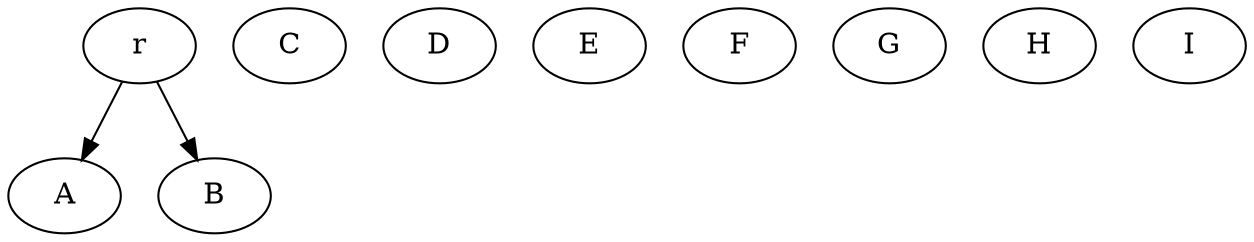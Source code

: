 digraph {
    r;
    A;
    B;
    C;
    D;
    E;
    F;
    G;
    H;
    I;

    r -> {A; B};
    A -> {}
}
